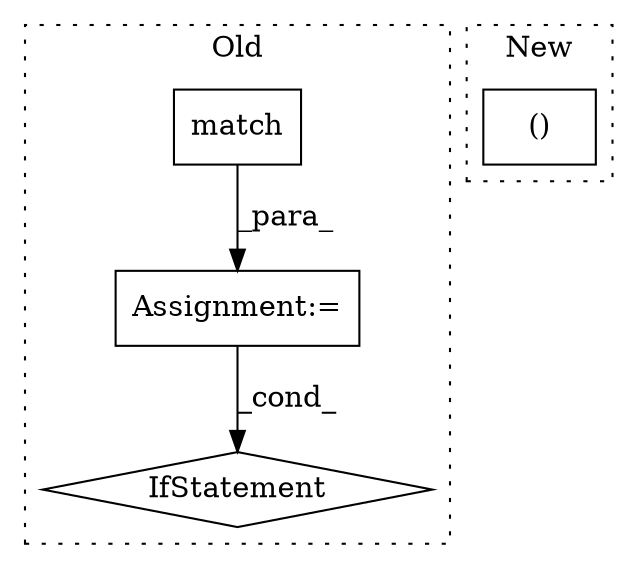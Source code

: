 digraph G {
subgraph cluster0 {
1 [label="match" a="32" s="2216,2287" l="6,1" shape="box"];
3 [label="Assignment:=" a="7" s="2212" l="1" shape="box"];
4 [label="IfStatement" a="25" s="2294,2311" l="4,2" shape="diamond"];
label = "Old";
style="dotted";
}
subgraph cluster1 {
2 [label="()" a="106" s="1947" l="69" shape="box"];
label = "New";
style="dotted";
}
1 -> 3 [label="_para_"];
3 -> 4 [label="_cond_"];
}